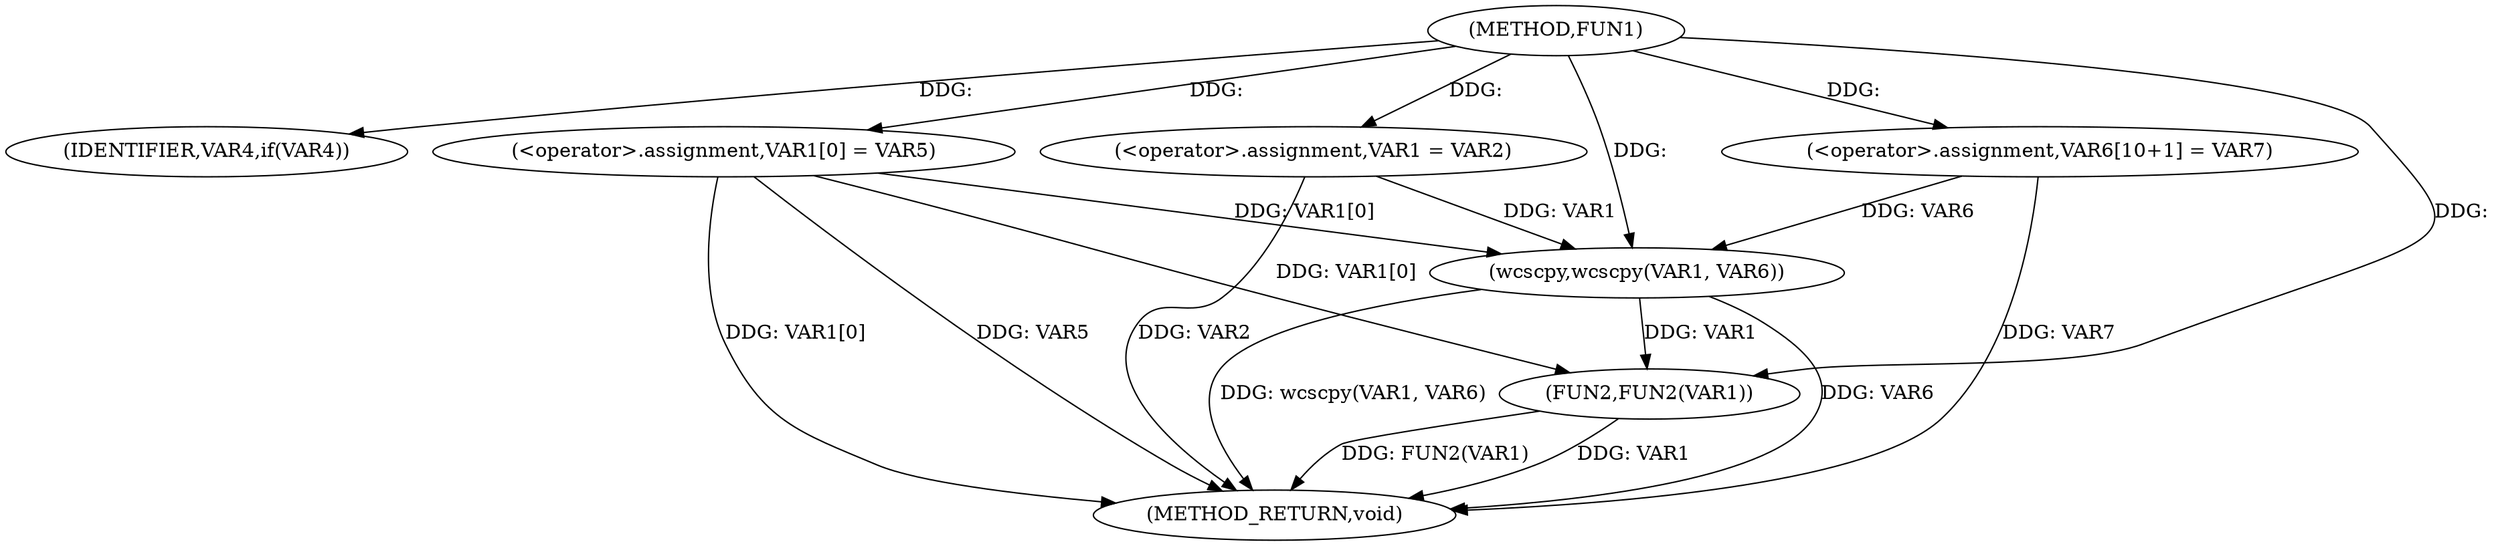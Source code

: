 digraph FUN1 {  
"1000100" [label = "(METHOD,FUN1)" ]
"1000126" [label = "(METHOD_RETURN,void)" ]
"1000106" [label = "(IDENTIFIER,VAR4,if(VAR4))" ]
"1000108" [label = "(<operator>.assignment,VAR1 = VAR2)" ]
"1000111" [label = "(<operator>.assignment,VAR1[0] = VAR5)" ]
"1000118" [label = "(<operator>.assignment,VAR6[10+1] = VAR7)" ]
"1000121" [label = "(wcscpy,wcscpy(VAR1, VAR6))" ]
"1000124" [label = "(FUN2,FUN2(VAR1))" ]
  "1000124" -> "1000126"  [ label = "DDG: VAR1"] 
  "1000121" -> "1000126"  [ label = "DDG: VAR6"] 
  "1000111" -> "1000126"  [ label = "DDG: VAR1[0]"] 
  "1000124" -> "1000126"  [ label = "DDG: FUN2(VAR1)"] 
  "1000111" -> "1000126"  [ label = "DDG: VAR5"] 
  "1000121" -> "1000126"  [ label = "DDG: wcscpy(VAR1, VAR6)"] 
  "1000108" -> "1000126"  [ label = "DDG: VAR2"] 
  "1000118" -> "1000126"  [ label = "DDG: VAR7"] 
  "1000100" -> "1000106"  [ label = "DDG: "] 
  "1000100" -> "1000108"  [ label = "DDG: "] 
  "1000100" -> "1000111"  [ label = "DDG: "] 
  "1000100" -> "1000118"  [ label = "DDG: "] 
  "1000111" -> "1000121"  [ label = "DDG: VAR1[0]"] 
  "1000108" -> "1000121"  [ label = "DDG: VAR1"] 
  "1000100" -> "1000121"  [ label = "DDG: "] 
  "1000118" -> "1000121"  [ label = "DDG: VAR6"] 
  "1000111" -> "1000124"  [ label = "DDG: VAR1[0]"] 
  "1000121" -> "1000124"  [ label = "DDG: VAR1"] 
  "1000100" -> "1000124"  [ label = "DDG: "] 
}
